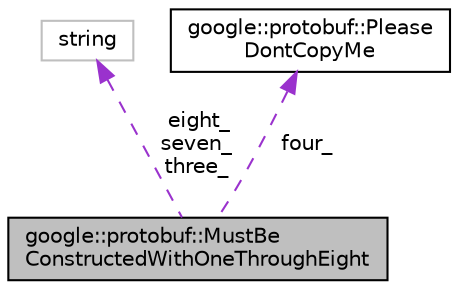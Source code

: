 digraph "google::protobuf::MustBeConstructedWithOneThroughEight"
{
 // LATEX_PDF_SIZE
  edge [fontname="Helvetica",fontsize="10",labelfontname="Helvetica",labelfontsize="10"];
  node [fontname="Helvetica",fontsize="10",shape=record];
  Node1 [label="google::protobuf::MustBe\lConstructedWithOneThroughEight",height=0.2,width=0.4,color="black", fillcolor="grey75", style="filled", fontcolor="black",tooltip=" "];
  Node2 -> Node1 [dir="back",color="darkorchid3",fontsize="10",style="dashed",label=" eight_\nseven_\nthree_" ,fontname="Helvetica"];
  Node2 [label="string",height=0.2,width=0.4,color="grey75", fillcolor="white", style="filled",tooltip=" "];
  Node3 -> Node1 [dir="back",color="darkorchid3",fontsize="10",style="dashed",label=" four_" ,fontname="Helvetica"];
  Node3 [label="google::protobuf::Please\lDontCopyMe",height=0.2,width=0.4,color="black", fillcolor="white", style="filled",URL="$classgoogle_1_1protobuf_1_1PleaseDontCopyMe.html",tooltip=" "];
}

